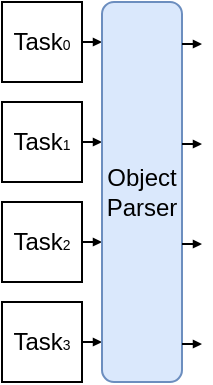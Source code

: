 <mxfile version="12.7.3" type="github">
  <diagram id="2QWQoZwn6xCHthc0XozZ" name="Page-1">
    <mxGraphModel dx="395" dy="212" grid="1" gridSize="10" guides="1" tooltips="1" connect="1" arrows="1" fold="1" page="0" pageScale="1" pageWidth="850" pageHeight="1100" math="0" shadow="0">
      <root>
        <mxCell id="0" />
        <mxCell id="1" parent="0" />
        <mxCell id="0nwkaNa77J4hQ3eoaCeH-1" value="Task&lt;span style=&quot;font-size: 6.944px&quot;&gt;0&lt;/span&gt;" style="rounded=0;whiteSpace=wrap;html=1;" vertex="1" parent="1">
          <mxGeometry x="120" y="280" width="40" height="40" as="geometry" />
        </mxCell>
        <mxCell id="0nwkaNa77J4hQ3eoaCeH-2" value="Task&lt;span style=&quot;font-size: 6.944px&quot;&gt;1&lt;/span&gt;" style="rounded=0;whiteSpace=wrap;html=1;" vertex="1" parent="1">
          <mxGeometry x="120" y="330" width="40" height="40" as="geometry" />
        </mxCell>
        <mxCell id="0nwkaNa77J4hQ3eoaCeH-3" value="Task&lt;span style=&quot;font-size: 6.944px&quot;&gt;2&lt;/span&gt;" style="rounded=0;whiteSpace=wrap;html=1;" vertex="1" parent="1">
          <mxGeometry x="120" y="380" width="40" height="40" as="geometry" />
        </mxCell>
        <mxCell id="0nwkaNa77J4hQ3eoaCeH-4" value="Task&lt;span style=&quot;font-size: 6.944px&quot;&gt;3&lt;/span&gt;" style="rounded=0;whiteSpace=wrap;html=1;" vertex="1" parent="1">
          <mxGeometry x="120" y="430" width="40" height="40" as="geometry" />
        </mxCell>
        <mxCell id="0nwkaNa77J4hQ3eoaCeH-5" value="" style="endArrow=block;html=1;exitX=1;exitY=0.5;exitDx=0;exitDy=0;endFill=1;endSize=2;" edge="1" parent="1" source="0nwkaNa77J4hQ3eoaCeH-1">
          <mxGeometry width="50" height="50" relative="1" as="geometry">
            <mxPoint x="340" y="400" as="sourcePoint" />
            <mxPoint x="170" y="300" as="targetPoint" />
          </mxGeometry>
        </mxCell>
        <mxCell id="0nwkaNa77J4hQ3eoaCeH-6" value="" style="endArrow=block;html=1;exitX=1;exitY=0.5;exitDx=0;exitDy=0;endFill=1;endSize=2;" edge="1" parent="1" source="0nwkaNa77J4hQ3eoaCeH-2">
          <mxGeometry width="50" height="50" relative="1" as="geometry">
            <mxPoint x="170" y="310" as="sourcePoint" />
            <mxPoint x="170" y="350" as="targetPoint" />
          </mxGeometry>
        </mxCell>
        <mxCell id="0nwkaNa77J4hQ3eoaCeH-7" value="" style="endArrow=block;html=1;exitX=1;exitY=0.5;exitDx=0;exitDy=0;endFill=1;endSize=2;" edge="1" parent="1" source="0nwkaNa77J4hQ3eoaCeH-3">
          <mxGeometry width="50" height="50" relative="1" as="geometry">
            <mxPoint x="170" y="360" as="sourcePoint" />
            <mxPoint x="170" y="400" as="targetPoint" />
          </mxGeometry>
        </mxCell>
        <mxCell id="0nwkaNa77J4hQ3eoaCeH-8" value="" style="endArrow=block;html=1;exitX=1;exitY=0.5;exitDx=0;exitDy=0;endFill=1;endSize=2;" edge="1" parent="1" source="0nwkaNa77J4hQ3eoaCeH-4">
          <mxGeometry width="50" height="50" relative="1" as="geometry">
            <mxPoint x="170" y="410.0" as="sourcePoint" />
            <mxPoint x="170" y="450" as="targetPoint" />
          </mxGeometry>
        </mxCell>
        <mxCell id="0nwkaNa77J4hQ3eoaCeH-9" value="&lt;font style=&quot;font-size: 12px&quot;&gt;Object Parser&lt;/font&gt;" style="rounded=1;whiteSpace=wrap;html=1;fillColor=#dae8fc;strokeColor=#6c8ebf;" vertex="1" parent="1">
          <mxGeometry x="170" y="280" width="40" height="190" as="geometry" />
        </mxCell>
        <mxCell id="0nwkaNa77J4hQ3eoaCeH-10" value="" style="endArrow=block;html=1;exitX=1;exitY=0.5;exitDx=0;exitDy=0;endFill=1;endSize=2;" edge="1" parent="1">
          <mxGeometry width="50" height="50" relative="1" as="geometry">
            <mxPoint x="210" y="301" as="sourcePoint" />
            <mxPoint x="220" y="301" as="targetPoint" />
          </mxGeometry>
        </mxCell>
        <mxCell id="0nwkaNa77J4hQ3eoaCeH-11" value="" style="endArrow=block;html=1;exitX=1;exitY=0.5;exitDx=0;exitDy=0;endFill=1;endSize=2;" edge="1" parent="1">
          <mxGeometry width="50" height="50" relative="1" as="geometry">
            <mxPoint x="210" y="351" as="sourcePoint" />
            <mxPoint x="220" y="351" as="targetPoint" />
          </mxGeometry>
        </mxCell>
        <mxCell id="0nwkaNa77J4hQ3eoaCeH-12" value="" style="endArrow=block;html=1;exitX=1;exitY=0.5;exitDx=0;exitDy=0;endFill=1;endSize=2;" edge="1" parent="1">
          <mxGeometry width="50" height="50" relative="1" as="geometry">
            <mxPoint x="210" y="401" as="sourcePoint" />
            <mxPoint x="220" y="401" as="targetPoint" />
          </mxGeometry>
        </mxCell>
        <mxCell id="0nwkaNa77J4hQ3eoaCeH-13" value="" style="endArrow=block;html=1;exitX=1;exitY=0.5;exitDx=0;exitDy=0;endFill=1;endSize=2;" edge="1" parent="1">
          <mxGeometry width="50" height="50" relative="1" as="geometry">
            <mxPoint x="210" y="451" as="sourcePoint" />
            <mxPoint x="220" y="451" as="targetPoint" />
          </mxGeometry>
        </mxCell>
      </root>
    </mxGraphModel>
  </diagram>
</mxfile>
